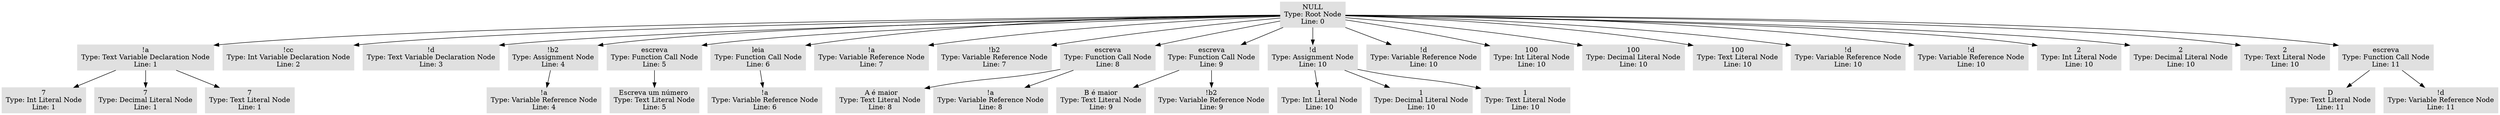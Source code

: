 digraph AST {
  node [shape=box, style=filled, color="#E0E0E0"];
  "0x555555564608" [label="NULL\nType: Root Node\nLine: 0"];
  "0x555555564608" -> "0x5555555656b8";
  "0x5555555656b8" [label="!a\nType: Text Variable Declaration Node\nLine: 1"];
  "0x5555555656b8" -> "0x555555565758";
  "0x555555565758" [label="7\nType: Int Literal Node\nLine: 1"];
  "0x5555555656b8" -> "0x5555555657b8";
  "0x5555555657b8" [label="7\nType: Decimal Literal Node\nLine: 1"];
  "0x5555555656b8" -> "0x5555555657f8";
  "0x5555555657f8" [label="7\nType: Text Literal Node\nLine: 1"];
  "0x555555564608" -> "0x555555565868";
  "0x555555565868" [label="!cc\nType: Int Variable Declaration Node\nLine: 2"];
  "0x555555564608" -> "0x5555555658d8";
  "0x5555555658d8" [label="!d\nType: Text Variable Declaration Node\nLine: 3"];
  "0x555555564608" -> "0x555555565978";
  "0x555555565978" [label="!b2\nType: Assignment Node\nLine: 4"];
  "0x555555565978" -> "0x5555555659b8";
  "0x5555555659b8" [label="!a\nType: Variable Reference Node\nLine: 4"];
  "0x555555564608" -> "0x5555555659f8";
  "0x5555555659f8" [label="escreva\nType: Function Call Node\nLine: 5"];
  "0x5555555659f8" -> "0x555555565a78";
  "0x555555565a78" [label="Escreva um número \nType: Text Literal Node\nLine: 5"];
  "0x555555564608" -> "0x555555565ab8";
  "0x555555565ab8" [label="leia\nType: Function Call Node\nLine: 6"];
  "0x555555565ab8" -> "0x555555566738";
  "0x555555566738" [label="!a\nType: Variable Reference Node\nLine: 6"];
  "0x555555564608" -> "0x555555566798";
  "0x555555566798" [label="!a\nType: Variable Reference Node\nLine: 7"];
  "0x555555564608" -> "0x555555565a38";
  "0x555555565a38" [label="!b2\nType: Variable Reference Node\nLine: 7"];
  "0x555555564608" -> "0x555555566828";
  "0x555555566828" [label="escreva\nType: Function Call Node\nLine: 8"];
  "0x555555566828" -> "0x5555555668c8";
  "0x5555555668c8" [label=" A é maior\nType: Text Literal Node\nLine: 8"];
  "0x555555566828" -> "0x555555566928";
  "0x555555566928" [label="!a\nType: Variable Reference Node\nLine: 8"];
  "0x555555564608" -> "0x555555566968";
  "0x555555566968" [label="escreva\nType: Function Call Node\nLine: 9"];
  "0x555555566968" -> "0x5555555669a8";
  "0x5555555669a8" [label="B é maior\nType: Text Literal Node\nLine: 9"];
  "0x555555566968" -> "0x555555566a08";
  "0x555555566a08" [label="!b2\nType: Variable Reference Node\nLine: 9"];
  "0x555555564608" -> "0x555555566a48";
  "0x555555566a48" [label="!d\nType: Assignment Node\nLine: 10"];
  "0x555555566a48" -> "0x555555566af8";
  "0x555555566af8" [label="1\nType: Int Literal Node\nLine: 10"];
  "0x555555566a48" -> "0x555555566b58";
  "0x555555566b58" [label="1\nType: Decimal Literal Node\nLine: 10"];
  "0x555555566a48" -> "0x555555566b98";
  "0x555555566b98" [label="1\nType: Text Literal Node\nLine: 10"];
  "0x555555564608" -> "0x555555566c08";
  "0x555555566c08" [label="!d\nType: Variable Reference Node\nLine: 10"];
  "0x555555564608" -> "0x555555566c48";
  "0x555555566c48" [label="100\nType: Int Literal Node\nLine: 10"];
  "0x555555564608" -> "0x555555566d08";
  "0x555555566d08" [label="100\nType: Decimal Literal Node\nLine: 10"];
  "0x555555564608" -> "0x555555566d48";
  "0x555555566d48" [label="100\nType: Text Literal Node\nLine: 10"];
  "0x555555564608" -> "0x555555566e18";
  "0x555555566e18" [label="!d\nType: Variable Reference Node\nLine: 10"];
  "0x555555564608" -> "0x555555566e58";
  "0x555555566e58" [label="!d\nType: Variable Reference Node\nLine: 10"];
  "0x555555564608" -> "0x555555566f38";
  "0x555555566f38" [label="2\nType: Int Literal Node\nLine: 10"];
  "0x555555564608" -> "0x555555566f78";
  "0x555555566f78" [label="2\nType: Decimal Literal Node\nLine: 10"];
  "0x555555564608" -> "0x555555567068";
  "0x555555567068" [label="2\nType: Text Literal Node\nLine: 10"];
  "0x555555564608" -> "0x5555555670a8";
  "0x5555555670a8" [label="escreva\nType: Function Call Node\nLine: 11"];
  "0x5555555670a8" -> "0x5555555671a8";
  "0x5555555671a8" [label="D\nType: Text Literal Node\nLine: 11"];
  "0x5555555670a8" -> "0x5555555671e8";
  "0x5555555671e8" [label="!d\nType: Variable Reference Node\nLine: 11"];
}

